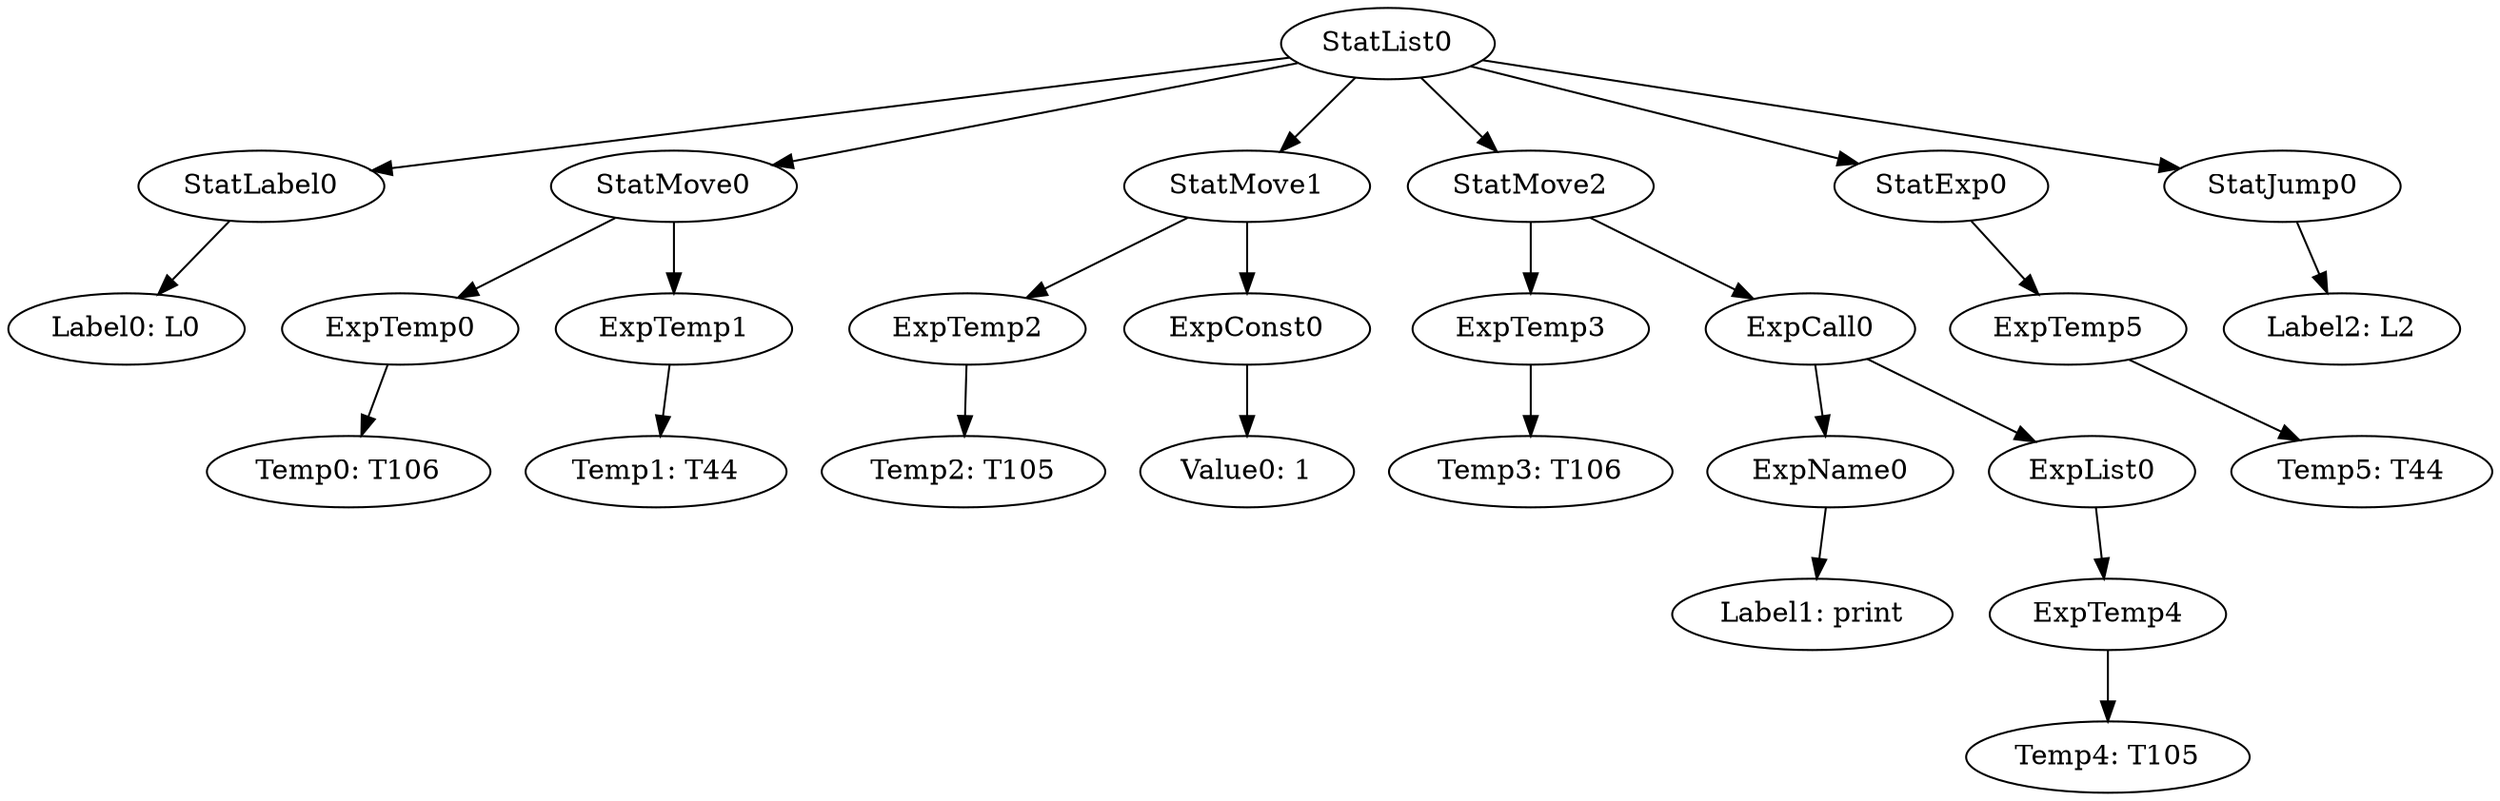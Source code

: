 digraph {
	ordering = out;
	StatJump0 -> "Label2: L2";
	ExpTemp5 -> "Temp5: T44";
	ExpList0 -> ExpTemp4;
	ExpTemp4 -> "Temp4: T105";
	ExpCall0 -> ExpName0;
	ExpCall0 -> ExpList0;
	ExpName0 -> "Label1: print";
	StatMove0 -> ExpTemp0;
	StatMove0 -> ExpTemp1;
	StatExp0 -> ExpTemp5;
	ExpTemp0 -> "Temp0: T106";
	StatList0 -> StatLabel0;
	StatList0 -> StatMove0;
	StatList0 -> StatMove1;
	StatList0 -> StatMove2;
	StatList0 -> StatExp0;
	StatList0 -> StatJump0;
	StatLabel0 -> "Label0: L0";
	ExpConst0 -> "Value0: 1";
	ExpTemp3 -> "Temp3: T106";
	ExpTemp1 -> "Temp1: T44";
	StatMove1 -> ExpTemp2;
	StatMove1 -> ExpConst0;
	ExpTemp2 -> "Temp2: T105";
	StatMove2 -> ExpTemp3;
	StatMove2 -> ExpCall0;
}

